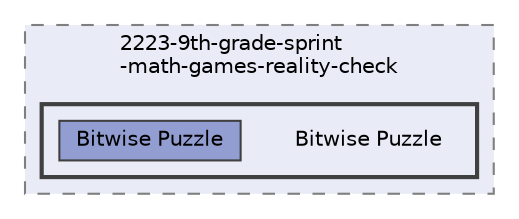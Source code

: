 digraph "Bitwise Puzzle"
{
 // LATEX_PDF_SIZE
  bgcolor="transparent";
  edge [fontname=Helvetica,fontsize=10,labelfontname=Helvetica,labelfontsize=10];
  node [fontname=Helvetica,fontsize=10,shape=box,height=0.2,width=0.4];
  compound=true
  subgraph clusterdir_e4880468fce64ee24fb5f5b618166506 {
    graph [ bgcolor="#e9ebf6", pencolor="grey50", label="2223-9th-grade-sprint\l-math-games-reality-check", fontname=Helvetica,fontsize=10 style="filled,dashed", URL="dir_e4880468fce64ee24fb5f5b618166506.html",tooltip=""]
  subgraph clusterdir_f150d9f8fa4a7644efd8fe963f36ee4f {
    graph [ bgcolor="#e9ebf6", pencolor="grey25", label="", fontname=Helvetica,fontsize=10 style="filled,bold", URL="dir_f150d9f8fa4a7644efd8fe963f36ee4f.html",tooltip=""]
    dir_f150d9f8fa4a7644efd8fe963f36ee4f [shape=plaintext, label="Bitwise Puzzle"];
  dir_7d7e285c491684cd3aec695192568fe4 [label="Bitwise Puzzle", fillcolor="#929ed1", color="grey25", style="filled", URL="dir_7d7e285c491684cd3aec695192568fe4.html",tooltip=""];
  }
  }
}
